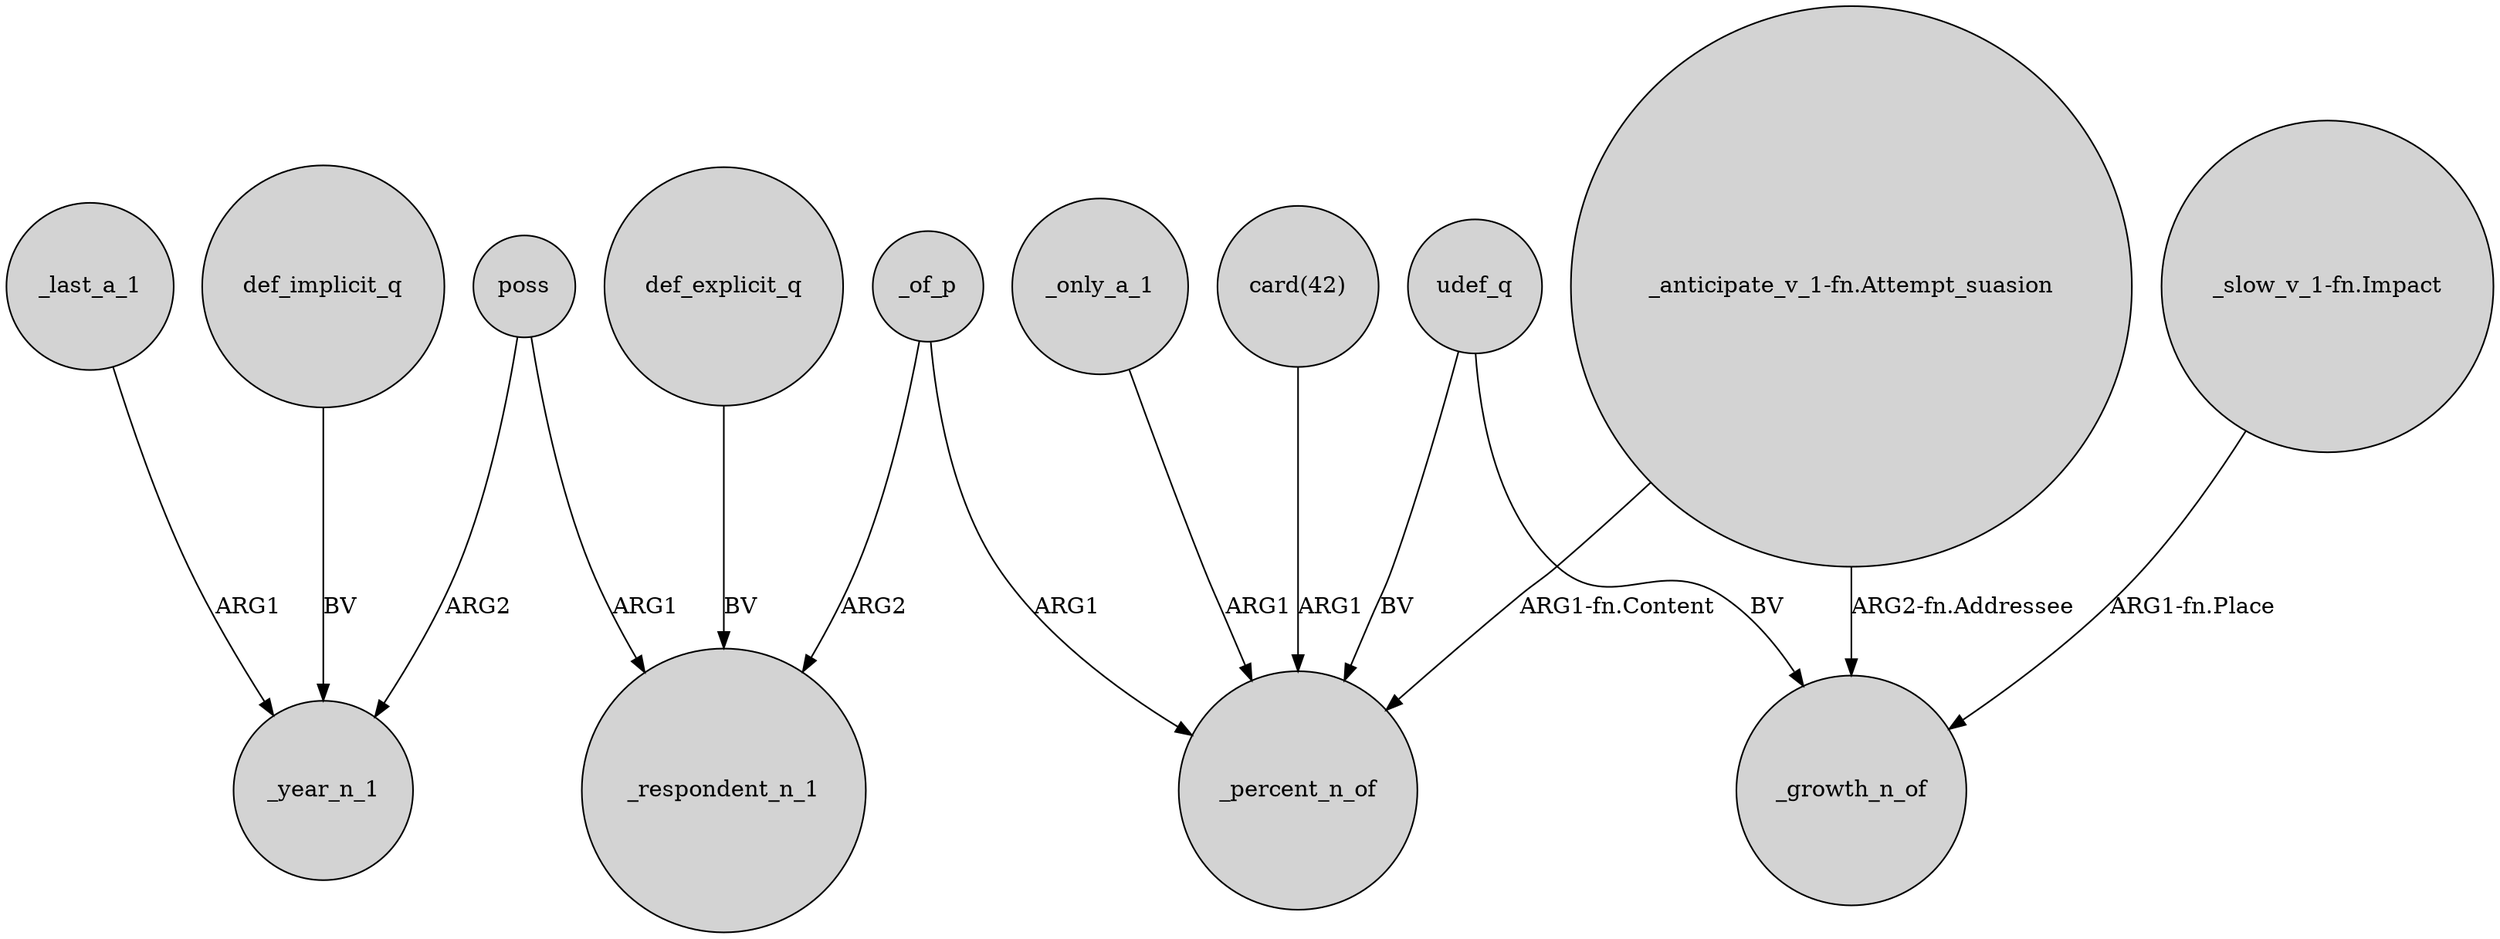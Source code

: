 digraph {
	node [shape=circle style=filled]
	poss -> _year_n_1 [label=ARG2]
	_of_p -> _respondent_n_1 [label=ARG2]
	udef_q -> _percent_n_of [label=BV]
	poss -> _respondent_n_1 [label=ARG1]
	_only_a_1 -> _percent_n_of [label=ARG1]
	"_anticipate_v_1-fn.Attempt_suasion" -> _percent_n_of [label="ARG1-fn.Content"]
	_last_a_1 -> _year_n_1 [label=ARG1]
	"_slow_v_1-fn.Impact" -> _growth_n_of [label="ARG1-fn.Place"]
	_of_p -> _percent_n_of [label=ARG1]
	"card(42)" -> _percent_n_of [label=ARG1]
	def_explicit_q -> _respondent_n_1 [label=BV]
	def_implicit_q -> _year_n_1 [label=BV]
	"_anticipate_v_1-fn.Attempt_suasion" -> _growth_n_of [label="ARG2-fn.Addressee"]
	udef_q -> _growth_n_of [label=BV]
}
